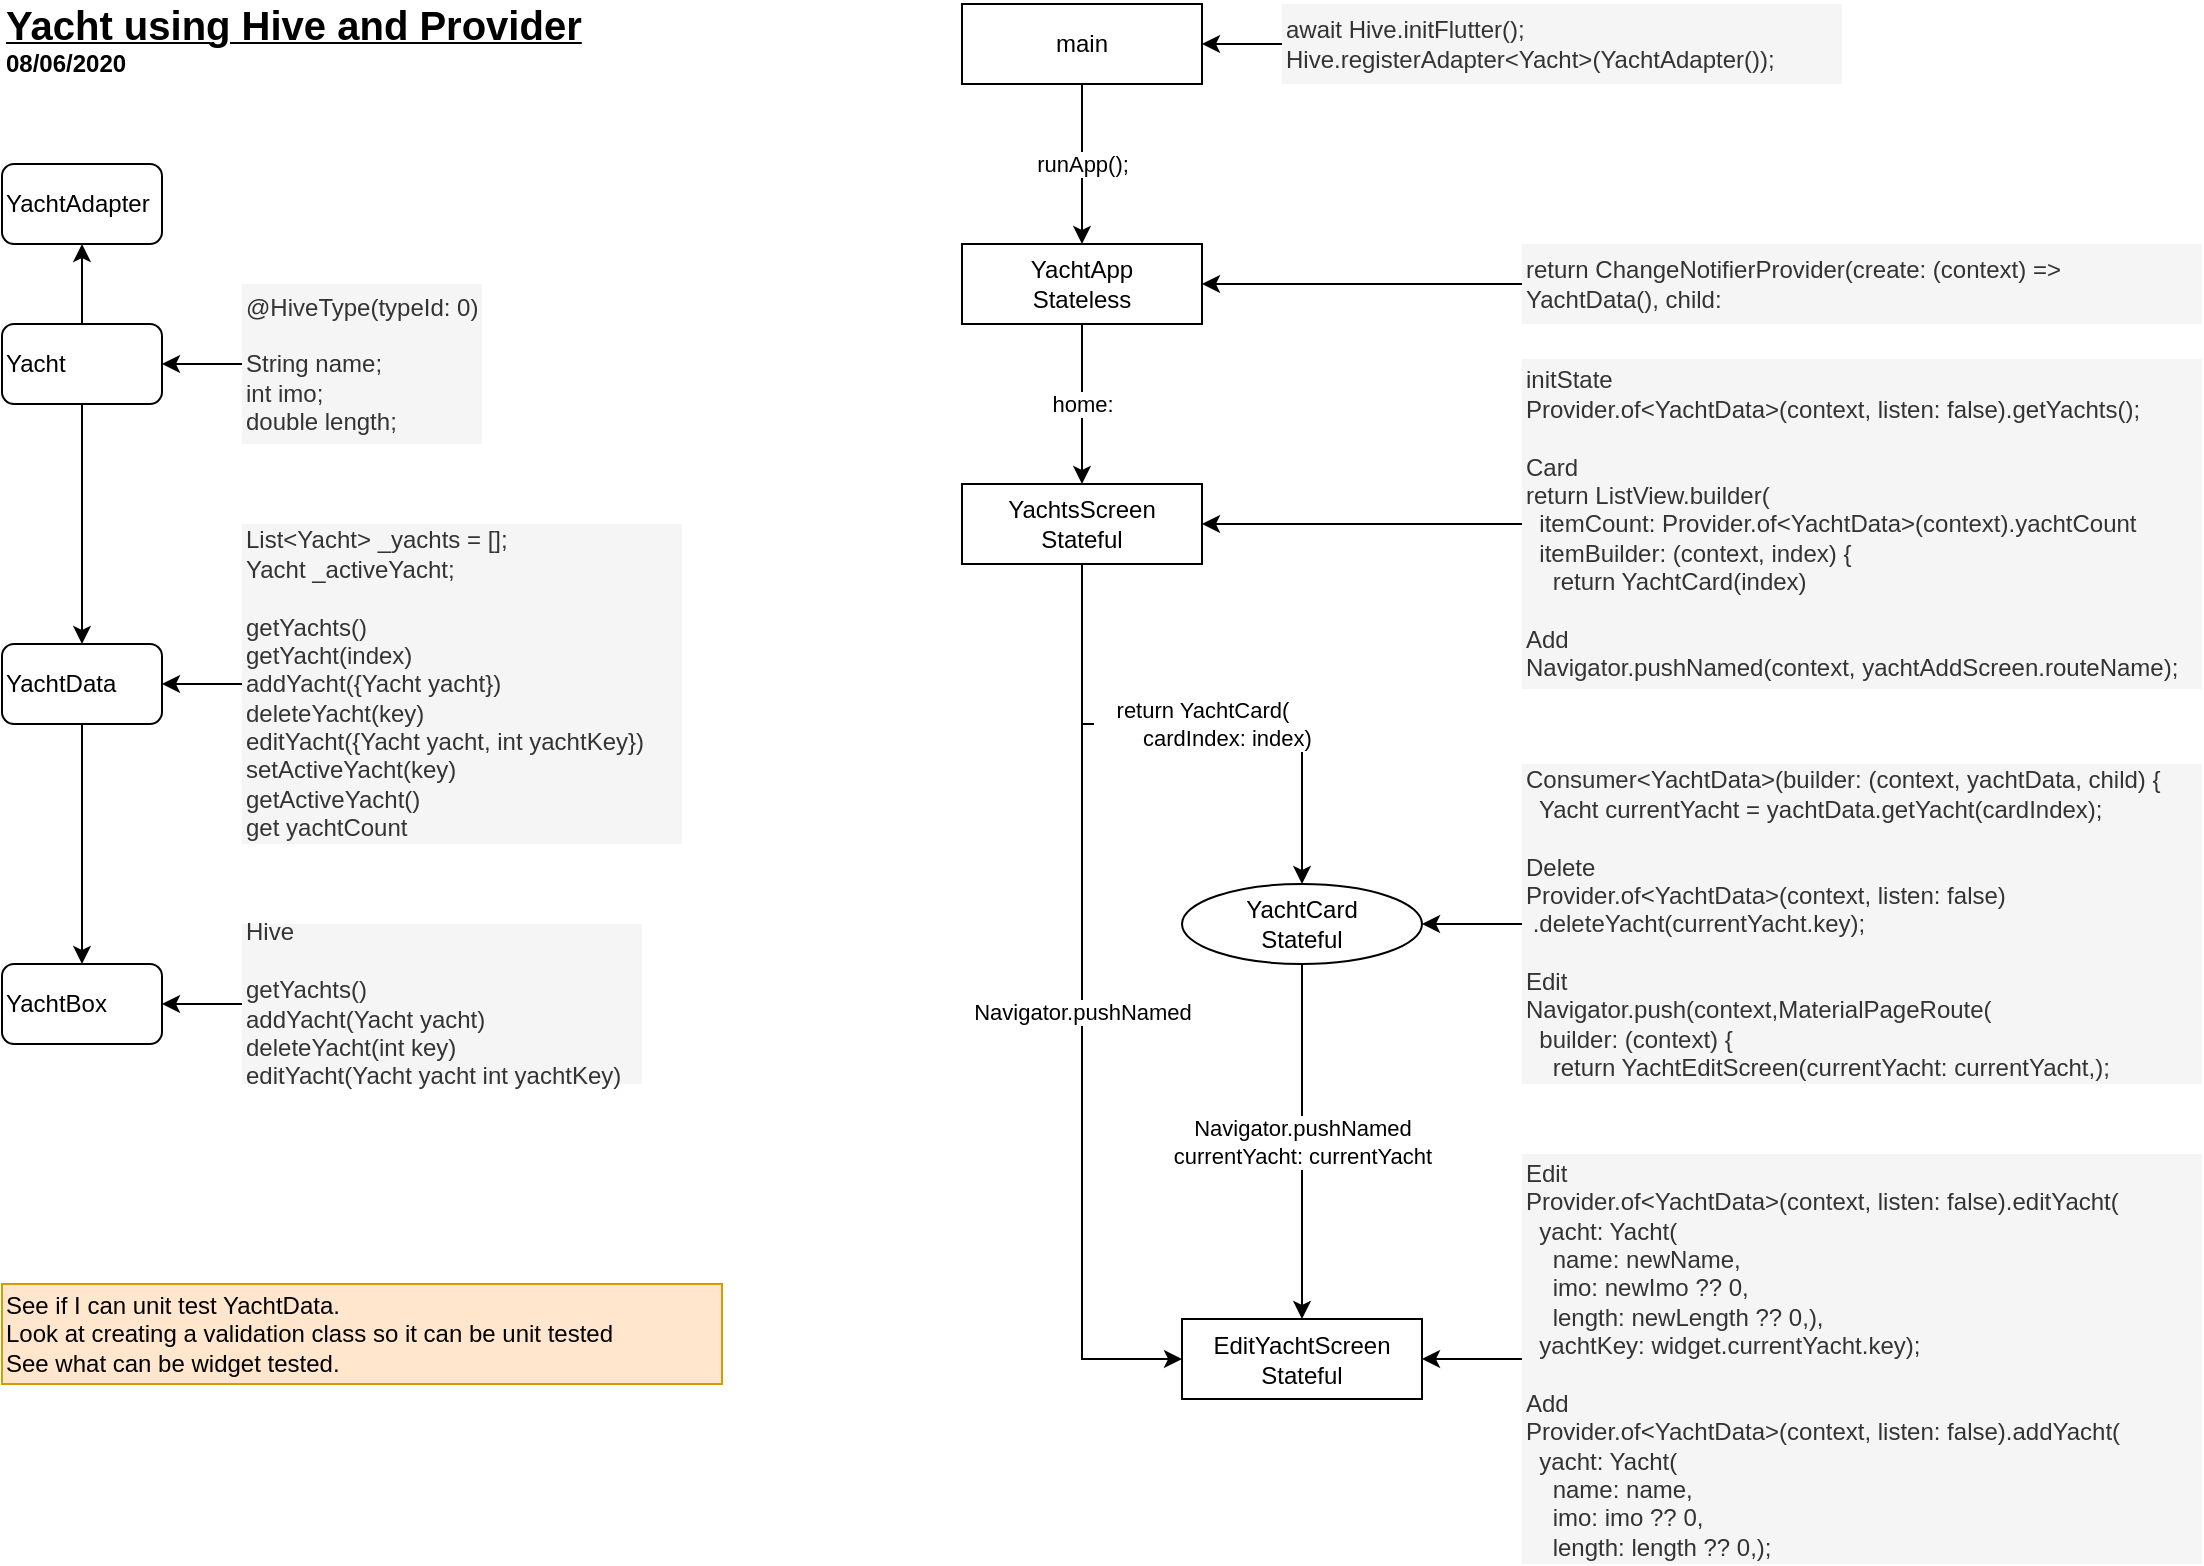 <mxfile version="13.0.3" type="device"><diagram id="QjDxWj1p4ycmOXx-06eH" name="Page-1"><mxGraphModel dx="1264" dy="601" grid="1" gridSize="10" guides="1" tooltips="1" connect="1" arrows="1" fold="1" page="1" pageScale="1" pageWidth="1169" pageHeight="827" math="0" shadow="0"><root><mxCell id="0"/><mxCell id="1" parent="0"/><mxCell id="2aIPI4O4pbTlwUfHDbzt-3" value="home:" style="edgeStyle=orthogonalEdgeStyle;rounded=0;orthogonalLoop=1;jettySize=auto;html=1;" parent="1" source="2aIPI4O4pbTlwUfHDbzt-1" target="2aIPI4O4pbTlwUfHDbzt-2" edge="1"><mxGeometry relative="1" as="geometry"/></mxCell><mxCell id="2aIPI4O4pbTlwUfHDbzt-1" value="YachtApp&lt;br&gt;Stateless" style="rounded=0;whiteSpace=wrap;html=1;" parent="1" vertex="1"><mxGeometry x="520" y="160" width="120" height="40" as="geometry"/></mxCell><mxCell id="2aIPI4O4pbTlwUfHDbzt-5" value="Navigator.pushNamed" style="edgeStyle=orthogonalEdgeStyle;rounded=0;orthogonalLoop=1;jettySize=auto;html=1;entryX=0;entryY=0.5;entryDx=0;entryDy=0;" parent="1" source="2aIPI4O4pbTlwUfHDbzt-2" target="2aIPI4O4pbTlwUfHDbzt-12" edge="1"><mxGeometry relative="1" as="geometry"/></mxCell><mxCell id="VfxzfEtUduetZ7GkTT0C-2" style="edgeStyle=orthogonalEdgeStyle;rounded=0;orthogonalLoop=1;jettySize=auto;html=1;exitX=0.5;exitY=1;exitDx=0;exitDy=0;" parent="1" source="2aIPI4O4pbTlwUfHDbzt-2" target="2aIPI4O4pbTlwUfHDbzt-7" edge="1"><mxGeometry relative="1" as="geometry"/></mxCell><mxCell id="VfxzfEtUduetZ7GkTT0C-3" value="return YachtCard(&lt;br&gt;&amp;nbsp; &amp;nbsp; &amp;nbsp; &amp;nbsp; cardIndex: index)" style="edgeLabel;html=1;align=center;verticalAlign=middle;resizable=0;points=[];" parent="VfxzfEtUduetZ7GkTT0C-2" vertex="1" connectable="0"><mxGeometry x="-0.112" relative="1" as="geometry"><mxPoint x="20" as="offset"/></mxGeometry></mxCell><mxCell id="2aIPI4O4pbTlwUfHDbzt-2" value="YachtsScreen&lt;br&gt;Stateful" style="rounded=0;whiteSpace=wrap;html=1;" parent="1" vertex="1"><mxGeometry x="520" y="280" width="120" height="40" as="geometry"/></mxCell><mxCell id="2aIPI4O4pbTlwUfHDbzt-7" value="YachtCard&lt;br&gt;Stateful" style="ellipse;whiteSpace=wrap;html=1;rounded=0;" parent="1" vertex="1"><mxGeometry x="630" y="480" width="120" height="40" as="geometry"/></mxCell><mxCell id="2aIPI4O4pbTlwUfHDbzt-13" value="Navigator.pushNamed&lt;br&gt;currentYacht: currentYacht" style="edgeStyle=orthogonalEdgeStyle;rounded=0;orthogonalLoop=1;jettySize=auto;html=1;exitX=0.5;exitY=1;exitDx=0;exitDy=0;" parent="1" source="2aIPI4O4pbTlwUfHDbzt-7" target="2aIPI4O4pbTlwUfHDbzt-12" edge="1"><mxGeometry relative="1" as="geometry"><mxPoint x="690" y="640" as="sourcePoint"/></mxGeometry></mxCell><mxCell id="2aIPI4O4pbTlwUfHDbzt-12" value="EditYachtScreen&lt;br&gt;Stateful" style="rounded=0;whiteSpace=wrap;html=1;" parent="1" vertex="1"><mxGeometry x="630" y="697.5" width="120" height="40" as="geometry"/></mxCell><mxCell id="2aIPI4O4pbTlwUfHDbzt-19" value="runApp();" style="edgeStyle=orthogonalEdgeStyle;rounded=0;orthogonalLoop=1;jettySize=auto;html=1;exitX=0.5;exitY=1;exitDx=0;exitDy=0;" parent="1" source="2aIPI4O4pbTlwUfHDbzt-16" target="2aIPI4O4pbTlwUfHDbzt-1" edge="1"><mxGeometry relative="1" as="geometry"/></mxCell><mxCell id="2aIPI4O4pbTlwUfHDbzt-16" value="main" style="rounded=0;whiteSpace=wrap;html=1;" parent="1" vertex="1"><mxGeometry x="520" y="40" width="120" height="40" as="geometry"/></mxCell><mxCell id="2aIPI4O4pbTlwUfHDbzt-18" style="edgeStyle=orthogonalEdgeStyle;rounded=0;orthogonalLoop=1;jettySize=auto;html=1;" parent="1" source="2aIPI4O4pbTlwUfHDbzt-17" target="2aIPI4O4pbTlwUfHDbzt-16" edge="1"><mxGeometry relative="1" as="geometry"/></mxCell><mxCell id="2aIPI4O4pbTlwUfHDbzt-17" value="await Hive.initFlutter();&lt;br&gt;Hive.registerAdapter&amp;lt;Yacht&amp;gt;(YachtAdapter());" style="text;html=1;strokeColor=none;fillColor=#f5f5f5;align=left;verticalAlign=middle;whiteSpace=wrap;rounded=0;fontColor=#333333;" parent="1" vertex="1"><mxGeometry x="680" y="40" width="280" height="40" as="geometry"/></mxCell><mxCell id="2aIPI4O4pbTlwUfHDbzt-21" style="edgeStyle=orthogonalEdgeStyle;rounded=0;orthogonalLoop=1;jettySize=auto;html=1;entryX=1;entryY=0.5;entryDx=0;entryDy=0;" parent="1" source="2aIPI4O4pbTlwUfHDbzt-20" target="2aIPI4O4pbTlwUfHDbzt-1" edge="1"><mxGeometry relative="1" as="geometry"/></mxCell><mxCell id="2aIPI4O4pbTlwUfHDbzt-20" value="return ChangeNotifierProvider(create: (context) =&amp;gt; YachtData(),&amp;nbsp;child:" style="text;html=1;strokeColor=none;fillColor=#f5f5f5;align=left;verticalAlign=middle;whiteSpace=wrap;rounded=0;fontColor=#333333;" parent="1" vertex="1"><mxGeometry x="800" y="160" width="340" height="40" as="geometry"/></mxCell><mxCell id="2aIPI4O4pbTlwUfHDbzt-33" style="edgeStyle=orthogonalEdgeStyle;rounded=0;orthogonalLoop=1;jettySize=auto;html=1;exitX=0.5;exitY=1;exitDx=0;exitDy=0;entryX=0.5;entryY=0;entryDx=0;entryDy=0;" parent="1" source="2aIPI4O4pbTlwUfHDbzt-24" target="2aIPI4O4pbTlwUfHDbzt-28" edge="1"><mxGeometry relative="1" as="geometry"/></mxCell><mxCell id="2aIPI4O4pbTlwUfHDbzt-34" style="edgeStyle=orthogonalEdgeStyle;rounded=0;orthogonalLoop=1;jettySize=auto;html=1;exitX=0.5;exitY=0;exitDx=0;exitDy=0;entryX=0.5;entryY=1;entryDx=0;entryDy=0;" parent="1" source="2aIPI4O4pbTlwUfHDbzt-24" target="2aIPI4O4pbTlwUfHDbzt-27" edge="1"><mxGeometry relative="1" as="geometry"/></mxCell><mxCell id="2aIPI4O4pbTlwUfHDbzt-24" value="Yacht" style="rounded=1;whiteSpace=wrap;html=1;align=left;" parent="1" vertex="1"><mxGeometry x="40" y="200" width="80" height="40" as="geometry"/></mxCell><mxCell id="2aIPI4O4pbTlwUfHDbzt-26" style="edgeStyle=orthogonalEdgeStyle;rounded=0;orthogonalLoop=1;jettySize=auto;html=1;exitX=0;exitY=0.5;exitDx=0;exitDy=0;entryX=1;entryY=0.5;entryDx=0;entryDy=0;" parent="1" source="2aIPI4O4pbTlwUfHDbzt-25" target="2aIPI4O4pbTlwUfHDbzt-24" edge="1"><mxGeometry relative="1" as="geometry"/></mxCell><mxCell id="2aIPI4O4pbTlwUfHDbzt-25" value="@HiveType(typeId: 0)&lt;br&gt;&lt;br&gt;String name;&lt;br&gt;int imo;&lt;br&gt;double length;" style="text;html=1;strokeColor=none;fillColor=#f5f5f5;align=left;verticalAlign=middle;whiteSpace=wrap;rounded=0;fontColor=#333333;" parent="1" vertex="1"><mxGeometry x="160" y="180" width="120" height="80" as="geometry"/></mxCell><mxCell id="2aIPI4O4pbTlwUfHDbzt-27" value="YachtAdapter" style="rounded=1;whiteSpace=wrap;html=1;align=left;" parent="1" vertex="1"><mxGeometry x="40" y="120" width="80" height="40" as="geometry"/></mxCell><mxCell id="aoKY95ubh5IUspNuyak0-4" style="edgeStyle=orthogonalEdgeStyle;rounded=0;orthogonalLoop=1;jettySize=auto;html=1;exitX=0.5;exitY=1;exitDx=0;exitDy=0;entryX=0.5;entryY=0;entryDx=0;entryDy=0;" edge="1" parent="1" source="2aIPI4O4pbTlwUfHDbzt-28" target="aoKY95ubh5IUspNuyak0-1"><mxGeometry relative="1" as="geometry"/></mxCell><mxCell id="2aIPI4O4pbTlwUfHDbzt-28" value="YachtData" style="rounded=1;whiteSpace=wrap;html=1;align=left;" parent="1" vertex="1"><mxGeometry x="40" y="360" width="80" height="40" as="geometry"/></mxCell><mxCell id="2aIPI4O4pbTlwUfHDbzt-31" style="edgeStyle=orthogonalEdgeStyle;rounded=0;orthogonalLoop=1;jettySize=auto;html=1;exitX=0;exitY=0.5;exitDx=0;exitDy=0;entryX=1;entryY=0.5;entryDx=0;entryDy=0;" parent="1" source="2aIPI4O4pbTlwUfHDbzt-30" target="2aIPI4O4pbTlwUfHDbzt-28" edge="1"><mxGeometry relative="1" as="geometry"/></mxCell><mxCell id="2aIPI4O4pbTlwUfHDbzt-30" value="List&amp;lt;Yacht&amp;gt; _yachts = [];&lt;br&gt;Yacht _activeYacht;&lt;br&gt;&lt;br&gt;getYachts()&lt;br&gt;getYacht(index)&lt;br&gt;addYacht({Yacht yacht})&lt;br&gt;deleteYacht(key)&lt;br&gt;editYacht({Yacht yacht, int yachtKey})&lt;br&gt;setActiveYacht(key)&lt;br&gt;getActiveYacht()&lt;br&gt;get yachtCount" style="text;html=1;strokeColor=none;fillColor=#f5f5f5;align=left;verticalAlign=middle;whiteSpace=wrap;rounded=0;fontColor=#333333;" parent="1" vertex="1"><mxGeometry x="160" y="300" width="220" height="160" as="geometry"/></mxCell><mxCell id="2aIPI4O4pbTlwUfHDbzt-36" style="edgeStyle=orthogonalEdgeStyle;rounded=0;orthogonalLoop=1;jettySize=auto;html=1;exitX=0;exitY=0.5;exitDx=0;exitDy=0;entryX=1;entryY=0.5;entryDx=0;entryDy=0;" parent="1" source="2aIPI4O4pbTlwUfHDbzt-35" target="2aIPI4O4pbTlwUfHDbzt-2" edge="1"><mxGeometry relative="1" as="geometry"/></mxCell><mxCell id="2aIPI4O4pbTlwUfHDbzt-35" value="initState&lt;br&gt;Provider.of&amp;lt;YachtData&amp;gt;(context, listen: false).getYachts();&lt;br&gt;&lt;br&gt;Card&lt;br&gt;return ListView.builder(&lt;br&gt;&amp;nbsp; itemCount: Provider.of&amp;lt;YachtData&amp;gt;(context).yachtCount&lt;br&gt;&amp;nbsp; itemBuilder: (context, index) {&lt;br&gt;&amp;nbsp; &amp;nbsp; return YachtCard(index)&lt;br&gt;&lt;br&gt;Add&lt;br&gt;Navigator.pushNamed(context, yachtAddScreen.routeName);" style="text;html=1;strokeColor=none;fillColor=#f5f5f5;align=left;verticalAlign=middle;whiteSpace=wrap;rounded=0;fontColor=#333333;" parent="1" vertex="1"><mxGeometry x="800" y="217.5" width="340" height="165" as="geometry"/></mxCell><mxCell id="2aIPI4O4pbTlwUfHDbzt-40" style="edgeStyle=orthogonalEdgeStyle;rounded=0;orthogonalLoop=1;jettySize=auto;html=1;exitX=0;exitY=0.5;exitDx=0;exitDy=0;entryX=1;entryY=0.5;entryDx=0;entryDy=0;" parent="1" source="2aIPI4O4pbTlwUfHDbzt-39" target="2aIPI4O4pbTlwUfHDbzt-12" edge="1"><mxGeometry relative="1" as="geometry"><mxPoint x="790" y="700" as="sourcePoint"/></mxGeometry></mxCell><mxCell id="2aIPI4O4pbTlwUfHDbzt-39" value="Edit&lt;br&gt;Provider.of&amp;lt;YachtData&amp;gt;(context, listen: false).editYacht(&lt;br&gt;&amp;nbsp; yacht: Yacht(&lt;br&gt;&amp;nbsp; &amp;nbsp; name: newName,&lt;br&gt;&amp;nbsp; &amp;nbsp; imo: newImo ?? 0,&lt;br&gt;&amp;nbsp; &amp;nbsp; length: newLength ?? 0,),&lt;br&gt;&amp;nbsp; yachtKey: widget.currentYacht.key);&lt;br&gt;&lt;br&gt;Add&lt;br&gt;&lt;span style=&quot;text-align: right&quot;&gt;Provider.of&amp;lt;YachtData&amp;gt;(context, listen: false).addYacht(&lt;/span&gt;&lt;br style=&quot;text-align: right&quot;&gt;&lt;span style=&quot;text-align: right&quot;&gt;&amp;nbsp; yacht: Yacht(&lt;/span&gt;&lt;br style=&quot;text-align: right&quot;&gt;&lt;span style=&quot;text-align: right&quot;&gt;&amp;nbsp; &amp;nbsp; name: name,&lt;/span&gt;&lt;br style=&quot;text-align: right&quot;&gt;&lt;span style=&quot;text-align: right&quot;&gt;&amp;nbsp; &amp;nbsp; imo: imo ?? 0,&lt;/span&gt;&lt;br style=&quot;text-align: right&quot;&gt;&lt;span style=&quot;text-align: right&quot;&gt;&amp;nbsp; &amp;nbsp; length: length ?? 0,);&lt;/span&gt;" style="text;html=1;strokeColor=none;fillColor=#f5f5f5;align=left;verticalAlign=middle;whiteSpace=wrap;rounded=0;fontColor=#333333;" parent="1" vertex="1"><mxGeometry x="800" y="615" width="340" height="205" as="geometry"/></mxCell><mxCell id="2aIPI4O4pbTlwUfHDbzt-49" style="edgeStyle=orthogonalEdgeStyle;rounded=0;orthogonalLoop=1;jettySize=auto;html=1;exitX=0;exitY=0.5;exitDx=0;exitDy=0;entryX=1;entryY=0.5;entryDx=0;entryDy=0;" parent="1" source="2aIPI4O4pbTlwUfHDbzt-48" target="2aIPI4O4pbTlwUfHDbzt-7" edge="1"><mxGeometry relative="1" as="geometry"><mxPoint x="770" y="500" as="targetPoint"/></mxGeometry></mxCell><mxCell id="2aIPI4O4pbTlwUfHDbzt-48" value="Consumer&amp;lt;YachtData&amp;gt;(builder: (context, yachtData, child) {&lt;br&gt;&amp;nbsp; Yacht currentYacht = yachtData.getYacht(cardIndex);&lt;br&gt;&lt;br&gt;Delete&lt;br&gt;Provider.of&amp;lt;YachtData&amp;gt;(context, listen: false)&lt;br&gt;&amp;nbsp;.deleteYacht(currentYacht.key);&lt;br&gt;&lt;br&gt;Edit&lt;br&gt;&lt;div&gt;Navigator.push(context,MaterialPageRoute(&lt;/div&gt;&lt;div&gt;&amp;nbsp; builder: (context) {&lt;/div&gt;&lt;div&gt;&amp;nbsp; &amp;nbsp; return YachtEditScreen(currentYacht: currentYacht,);&lt;/div&gt;" style="text;html=1;strokeColor=none;fillColor=#f5f5f5;align=left;verticalAlign=middle;whiteSpace=wrap;rounded=0;fontColor=#333333;" parent="1" vertex="1"><mxGeometry x="800" y="420" width="340" height="160" as="geometry"/></mxCell><mxCell id="oqu21K9HvckqQ3lHWmTF-3" value="See if I can unit test YachtData.&lt;br&gt;Look at creating a validation class so it can be unit tested&lt;br&gt;See what can be widget tested." style="text;html=1;strokeColor=#d79b00;fillColor=#ffe6cc;align=left;verticalAlign=middle;whiteSpace=wrap;rounded=0;" parent="1" vertex="1"><mxGeometry x="40" y="680" width="360" height="50" as="geometry"/></mxCell><mxCell id="oqu21K9HvckqQ3lHWmTF-6" value="&lt;b&gt;&lt;u&gt;&lt;font style=&quot;font-size: 20px&quot;&gt;Yacht using Hive and Provider&lt;/font&gt;&lt;/u&gt;&lt;/b&gt;" style="text;html=1;strokeColor=none;fillColor=none;align=left;verticalAlign=middle;whiteSpace=wrap;rounded=0;" parent="1" vertex="1"><mxGeometry x="40" y="40" width="310" height="20" as="geometry"/></mxCell><mxCell id="oqu21K9HvckqQ3lHWmTF-8" value="&lt;b&gt;08/06/2020&lt;/b&gt;" style="text;html=1;strokeColor=none;fillColor=none;align=left;verticalAlign=middle;whiteSpace=wrap;rounded=0;" parent="1" vertex="1"><mxGeometry x="40" y="60" width="70" height="20" as="geometry"/></mxCell><mxCell id="aoKY95ubh5IUspNuyak0-1" value="YachtBox" style="rounded=1;whiteSpace=wrap;html=1;align=left;" vertex="1" parent="1"><mxGeometry x="40" y="520" width="80" height="40" as="geometry"/></mxCell><mxCell id="aoKY95ubh5IUspNuyak0-3" style="edgeStyle=orthogonalEdgeStyle;rounded=0;orthogonalLoop=1;jettySize=auto;html=1;exitX=0;exitY=0.5;exitDx=0;exitDy=0;entryX=1;entryY=0.5;entryDx=0;entryDy=0;" edge="1" parent="1" source="aoKY95ubh5IUspNuyak0-2" target="aoKY95ubh5IUspNuyak0-1"><mxGeometry relative="1" as="geometry"/></mxCell><mxCell id="aoKY95ubh5IUspNuyak0-2" value="Hive&lt;br&gt;&lt;br&gt;getYachts()&lt;br&gt;addYacht(Yacht yacht)&lt;br&gt;deleteYacht(int key)&lt;br&gt;editYacht(Yacht yacht int yachtKey)" style="text;html=1;strokeColor=none;fillColor=#f5f5f5;align=left;verticalAlign=middle;whiteSpace=wrap;rounded=0;fontColor=#333333;" vertex="1" parent="1"><mxGeometry x="160" y="500" width="200" height="80" as="geometry"/></mxCell></root></mxGraphModel></diagram></mxfile>